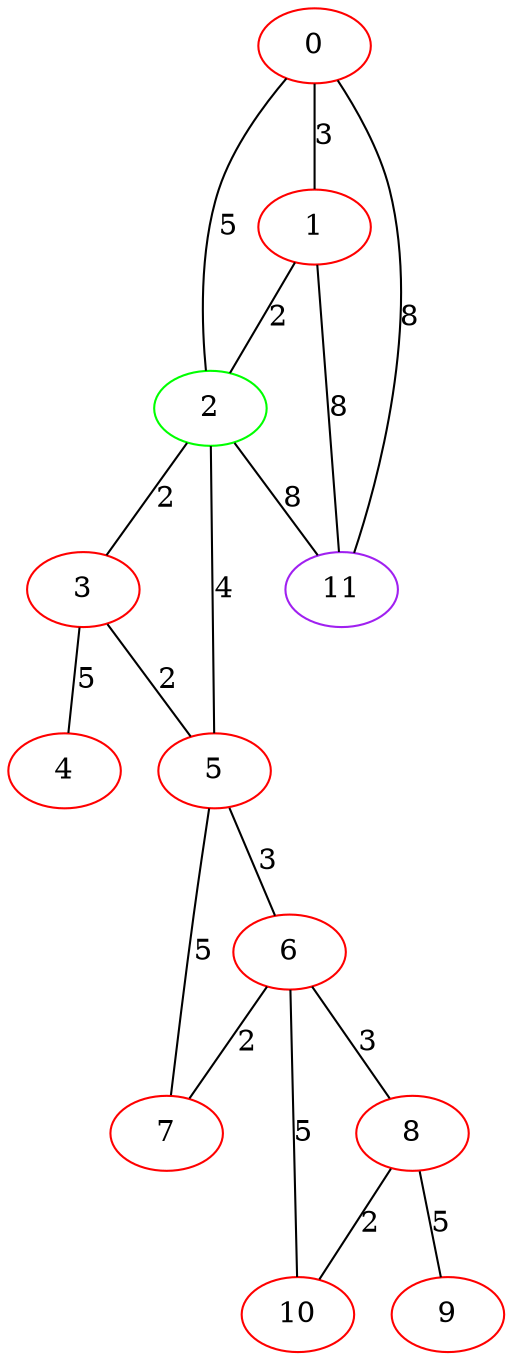 graph "" {
0 [color=red, weight=1];
1 [color=red, weight=1];
2 [color=green, weight=2];
3 [color=red, weight=1];
4 [color=red, weight=1];
5 [color=red, weight=1];
6 [color=red, weight=1];
7 [color=red, weight=1];
8 [color=red, weight=1];
9 [color=red, weight=1];
10 [color=red, weight=1];
11 [color=purple, weight=4];
0 -- 1  [key=0, label=3];
0 -- 2  [key=0, label=5];
0 -- 11  [key=0, label=8];
1 -- 2  [key=0, label=2];
1 -- 11  [key=0, label=8];
2 -- 3  [key=0, label=2];
2 -- 5  [key=0, label=4];
2 -- 11  [key=0, label=8];
3 -- 4  [key=0, label=5];
3 -- 5  [key=0, label=2];
5 -- 6  [key=0, label=3];
5 -- 7  [key=0, label=5];
6 -- 8  [key=0, label=3];
6 -- 10  [key=0, label=5];
6 -- 7  [key=0, label=2];
8 -- 9  [key=0, label=5];
8 -- 10  [key=0, label=2];
}
